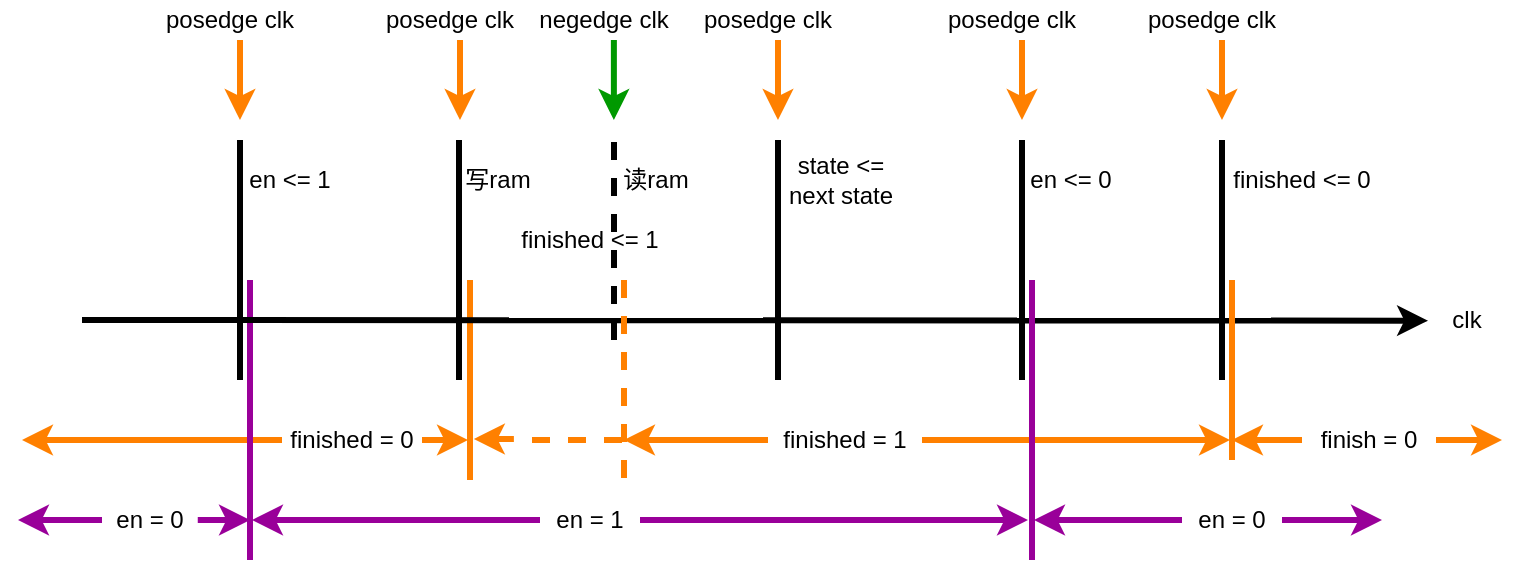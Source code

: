 <mxfile version="13.6.5">
    <diagram id="tI33gR0Z1ddrrDvdseix" name="第 1 页">
        <mxGraphModel dx="515" dy="430" grid="1" gridSize="10" guides="1" tooltips="1" connect="1" arrows="1" fold="1" page="1" pageScale="1" pageWidth="827" pageHeight="1169" background="#ffffff" math="0" shadow="0">
            <root>
                <mxCell id="0"/>
                <mxCell id="1" parent="0"/>
                <mxCell id="2" value="" style="endArrow=none;html=1;strokeColor=#000000;strokeWidth=3;" parent="1" edge="1">
                    <mxGeometry width="50" height="50" relative="1" as="geometry">
                        <mxPoint x="139" y="210" as="sourcePoint"/>
                        <mxPoint x="139" y="90" as="targetPoint"/>
                    </mxGeometry>
                </mxCell>
                <mxCell id="5" value="&lt;font color=&quot;#000000&quot;&gt;posedge clk&lt;/font&gt;" style="text;html=1;strokeColor=none;fillColor=none;align=center;verticalAlign=middle;whiteSpace=wrap;rounded=0;" parent="1" vertex="1">
                    <mxGeometry x="89" y="20" width="90" height="20" as="geometry"/>
                </mxCell>
                <mxCell id="6" value="&lt;font color=&quot;#000000&quot;&gt;en &amp;lt;= 1&lt;/font&gt;" style="text;html=1;strokeColor=none;fillColor=none;align=center;verticalAlign=middle;whiteSpace=wrap;rounded=0;" parent="1" vertex="1">
                    <mxGeometry x="134" y="100" width="60" height="20" as="geometry"/>
                </mxCell>
                <mxCell id="7" value="" style="endArrow=classic;html=1;strokeWidth=3;strokeColor=#FF8000;" parent="1" edge="1">
                    <mxGeometry width="50" height="50" relative="1" as="geometry">
                        <mxPoint x="139" y="40" as="sourcePoint"/>
                        <mxPoint x="139" y="80" as="targetPoint"/>
                    </mxGeometry>
                </mxCell>
                <mxCell id="9" value="&lt;font color=&quot;#000000&quot;&gt;posedge clk&lt;/font&gt;" style="text;html=1;strokeColor=none;fillColor=none;align=center;verticalAlign=middle;whiteSpace=wrap;rounded=0;" parent="1" vertex="1">
                    <mxGeometry x="199" y="20" width="90" height="20" as="geometry"/>
                </mxCell>
                <mxCell id="10" value="" style="endArrow=classic;html=1;strokeWidth=3;strokeColor=#FF8000;" parent="1" edge="1">
                    <mxGeometry width="50" height="50" relative="1" as="geometry">
                        <mxPoint x="249" y="40" as="sourcePoint"/>
                        <mxPoint x="249" y="80" as="targetPoint"/>
                    </mxGeometry>
                </mxCell>
                <mxCell id="11" value="" style="endArrow=none;html=1;strokeColor=#000000;strokeWidth=3;" parent="1" edge="1">
                    <mxGeometry width="50" height="50" relative="1" as="geometry">
                        <mxPoint x="408" y="210" as="sourcePoint"/>
                        <mxPoint x="408" y="90" as="targetPoint"/>
                    </mxGeometry>
                </mxCell>
                <mxCell id="12" value="&lt;font color=&quot;#000000&quot;&gt;posedge clk&lt;/font&gt;" style="text;html=1;strokeColor=none;fillColor=none;align=center;verticalAlign=middle;whiteSpace=wrap;rounded=0;" parent="1" vertex="1">
                    <mxGeometry x="358" y="20" width="90" height="20" as="geometry"/>
                </mxCell>
                <mxCell id="13" value="" style="endArrow=classic;html=1;strokeWidth=3;strokeColor=#FF8000;" parent="1" edge="1">
                    <mxGeometry width="50" height="50" relative="1" as="geometry">
                        <mxPoint x="408" y="40" as="sourcePoint"/>
                        <mxPoint x="408" y="80" as="targetPoint"/>
                    </mxGeometry>
                </mxCell>
                <mxCell id="14" value="&lt;font color=&quot;#000000&quot;&gt;state &amp;lt;= next state&lt;/font&gt;" style="text;html=1;strokeColor=none;fillColor=none;align=center;verticalAlign=middle;whiteSpace=wrap;rounded=0;" parent="1" vertex="1">
                    <mxGeometry x="410" y="100" width="59" height="20" as="geometry"/>
                </mxCell>
                <mxCell id="15" value="&lt;font color=&quot;#000000&quot;&gt;en &amp;lt;= 0&lt;/font&gt;" style="text;html=1;strokeColor=none;fillColor=none;align=center;verticalAlign=middle;whiteSpace=wrap;rounded=0;" parent="1" vertex="1">
                    <mxGeometry x="524" y="100" width="61" height="20" as="geometry"/>
                </mxCell>
                <mxCell id="16" value="&lt;font style=&quot;font-size: 12px&quot; color=&quot;#000000&quot;&gt;finished = 0&lt;/font&gt;" style="text;html=1;strokeColor=none;fillColor=none;align=center;verticalAlign=middle;whiteSpace=wrap;rounded=0;" parent="1" vertex="1">
                    <mxGeometry x="160" y="225" width="70" height="30" as="geometry"/>
                </mxCell>
                <mxCell id="17" value="&lt;font color=&quot;#000000&quot;&gt;finished &amp;lt;= 1&lt;/font&gt;" style="text;html=1;strokeColor=none;fillColor=none;align=center;verticalAlign=middle;whiteSpace=wrap;rounded=0;" parent="1" vertex="1">
                    <mxGeometry x="275.94" y="130" width="76.12" height="20" as="geometry"/>
                </mxCell>
                <mxCell id="18" value="" style="endArrow=classic;html=1;strokeColor=#FF8000;strokeWidth=3;exitX=0;exitY=0.5;exitDx=0;exitDy=0;" parent="1" source="16" edge="1">
                    <mxGeometry width="50" height="50" relative="1" as="geometry">
                        <mxPoint x="130" y="235" as="sourcePoint"/>
                        <mxPoint x="30" y="240" as="targetPoint"/>
                    </mxGeometry>
                </mxCell>
                <mxCell id="19" value="" style="endArrow=classic;html=1;strokeColor=#FF8000;strokeWidth=3;exitX=1;exitY=0.5;exitDx=0;exitDy=0;" parent="1" source="16" edge="1">
                    <mxGeometry width="50" height="50" relative="1" as="geometry">
                        <mxPoint x="170" y="235" as="sourcePoint"/>
                        <mxPoint x="253" y="240" as="targetPoint"/>
                        <Array as="points"/>
                    </mxGeometry>
                </mxCell>
                <mxCell id="20" value="&lt;font style=&quot;font-size: 12px&quot; color=&quot;#000000&quot;&gt;finished = 1&lt;/font&gt;" style="text;html=1;strokeColor=none;fillColor=none;align=center;verticalAlign=middle;whiteSpace=wrap;rounded=0;" parent="1" vertex="1">
                    <mxGeometry x="403" y="225" width="77" height="30" as="geometry"/>
                </mxCell>
                <mxCell id="21" value="" style="endArrow=classic;html=1;strokeColor=#FF8000;strokeWidth=3;exitX=0;exitY=0.5;exitDx=0;exitDy=0;" parent="1" source="20" edge="1">
                    <mxGeometry width="50" height="50" relative="1" as="geometry">
                        <mxPoint x="380" y="240" as="sourcePoint"/>
                        <mxPoint x="331" y="240" as="targetPoint"/>
                    </mxGeometry>
                </mxCell>
                <mxCell id="22" value="" style="endArrow=classic;html=1;strokeColor=#FF8000;strokeWidth=3;exitX=1;exitY=0.5;exitDx=0;exitDy=0;" parent="1" source="20" edge="1">
                    <mxGeometry width="50" height="50" relative="1" as="geometry">
                        <mxPoint x="501" y="235" as="sourcePoint"/>
                        <mxPoint x="634" y="240" as="targetPoint"/>
                    </mxGeometry>
                </mxCell>
                <mxCell id="23" value="" style="endArrow=none;html=1;strokeColor=#FF8000;strokeWidth=3;" parent="1" edge="1">
                    <mxGeometry width="50" height="50" relative="1" as="geometry">
                        <mxPoint x="254" y="260" as="sourcePoint"/>
                        <mxPoint x="254" y="160" as="targetPoint"/>
                    </mxGeometry>
                </mxCell>
                <mxCell id="26" value="&lt;font style=&quot;font-size: 12px&quot; color=&quot;#000000&quot;&gt;en = 0&lt;/font&gt;" style="text;html=1;strokeColor=none;fillColor=none;align=center;verticalAlign=middle;whiteSpace=wrap;rounded=0;" parent="1" vertex="1">
                    <mxGeometry x="70" y="265" width="47.88" height="30" as="geometry"/>
                </mxCell>
                <mxCell id="27" value="" style="endArrow=classic;html=1;strokeWidth=3;exitX=0;exitY=0.5;exitDx=0;exitDy=0;strokeColor=#990099;" parent="1" source="26" edge="1">
                    <mxGeometry width="50" height="50" relative="1" as="geometry">
                        <mxPoint x="87.88" y="284.5" as="sourcePoint"/>
                        <mxPoint x="28" y="280" as="targetPoint"/>
                    </mxGeometry>
                </mxCell>
                <mxCell id="28" value="" style="endArrow=classic;html=1;strokeWidth=3;exitX=1;exitY=0.5;exitDx=0;exitDy=0;strokeColor=#990099;" parent="1" source="26" edge="1">
                    <mxGeometry width="50" height="50" relative="1" as="geometry">
                        <mxPoint x="109" y="285" as="sourcePoint"/>
                        <mxPoint x="144" y="280" as="targetPoint"/>
                        <Array as="points"/>
                    </mxGeometry>
                </mxCell>
                <mxCell id="29" value="&lt;font style=&quot;font-size: 12px&quot; color=&quot;#000000&quot;&gt;finish = 0&lt;/font&gt;" style="text;html=1;strokeColor=none;fillColor=none;align=center;verticalAlign=middle;whiteSpace=wrap;rounded=0;" parent="1" vertex="1">
                    <mxGeometry x="670" y="225" width="67" height="30" as="geometry"/>
                </mxCell>
                <mxCell id="30" value="" style="endArrow=classic;html=1;strokeColor=#FF8000;strokeWidth=3;exitX=0;exitY=0.5;exitDx=0;exitDy=0;" parent="1" source="29" edge="1">
                    <mxGeometry width="50" height="50" relative="1" as="geometry">
                        <mxPoint x="660" y="235" as="sourcePoint"/>
                        <mxPoint x="635" y="240" as="targetPoint"/>
                    </mxGeometry>
                </mxCell>
                <mxCell id="31" value="" style="endArrow=classic;html=1;strokeColor=#FF8000;strokeWidth=3;exitX=1;exitY=0.5;exitDx=0;exitDy=0;" parent="1" source="29" edge="1">
                    <mxGeometry width="50" height="50" relative="1" as="geometry">
                        <mxPoint x="703" y="235" as="sourcePoint"/>
                        <mxPoint x="770" y="240" as="targetPoint"/>
                        <Array as="points"/>
                    </mxGeometry>
                </mxCell>
                <mxCell id="32" value="" style="endArrow=none;html=1;strokeWidth=3;strokeColor=#990099;" parent="1" edge="1">
                    <mxGeometry width="50" height="50" relative="1" as="geometry">
                        <mxPoint x="144" y="300" as="sourcePoint"/>
                        <mxPoint x="144" y="160" as="targetPoint"/>
                    </mxGeometry>
                </mxCell>
                <mxCell id="33" value="&lt;font style=&quot;font-size: 12px&quot; color=&quot;#000000&quot;&gt;en = 1&lt;/font&gt;" style="text;html=1;strokeColor=none;fillColor=none;align=center;verticalAlign=middle;whiteSpace=wrap;rounded=0;" parent="1" vertex="1">
                    <mxGeometry x="289" y="265" width="50" height="30" as="geometry"/>
                </mxCell>
                <mxCell id="34" value="" style="endArrow=classic;html=1;strokeWidth=3;exitX=0;exitY=0.5;exitDx=0;exitDy=0;strokeColor=#990099;" parent="1" source="33" edge="1">
                    <mxGeometry width="50" height="50" relative="1" as="geometry">
                        <mxPoint x="305" y="285" as="sourcePoint"/>
                        <mxPoint x="145" y="280" as="targetPoint"/>
                    </mxGeometry>
                </mxCell>
                <mxCell id="35" value="" style="endArrow=classic;html=1;strokeWidth=3;strokeColor=#990099;exitX=1;exitY=0.5;exitDx=0;exitDy=0;" parent="1" source="33" edge="1">
                    <mxGeometry width="50" height="50" relative="1" as="geometry">
                        <mxPoint x="370" y="280" as="sourcePoint"/>
                        <mxPoint x="533" y="280" as="targetPoint"/>
                        <Array as="points"/>
                    </mxGeometry>
                </mxCell>
                <mxCell id="38" value="&lt;font color=&quot;#000000&quot;&gt;写ram&lt;/font&gt;" style="text;html=1;strokeColor=none;fillColor=none;align=center;verticalAlign=middle;whiteSpace=wrap;rounded=0;" parent="1" vertex="1">
                    <mxGeometry x="241" y="90" width="54.25" height="40" as="geometry"/>
                </mxCell>
                <mxCell id="39" value="" style="endArrow=classic;html=1;strokeWidth=3;strokeColor=#000000;entryX=-0.133;entryY=0.517;entryDx=0;entryDy=0;entryPerimeter=0;" parent="1" target="40" edge="1">
                    <mxGeometry width="50" height="50" relative="1" as="geometry">
                        <mxPoint x="60" y="180" as="sourcePoint"/>
                        <mxPoint x="560" y="180" as="targetPoint"/>
                    </mxGeometry>
                </mxCell>
                <mxCell id="40" value="&lt;font color=&quot;#000000&quot;&gt;clk&lt;/font&gt;" style="text;html=1;align=center;verticalAlign=middle;resizable=0;points=[];autosize=1;" parent="1" vertex="1">
                    <mxGeometry x="737" y="170" width="30" height="20" as="geometry"/>
                </mxCell>
                <mxCell id="47" value="" style="endArrow=none;html=1;strokeColor=#000000;strokeWidth=3;" parent="1" edge="1">
                    <mxGeometry width="50" height="50" relative="1" as="geometry">
                        <mxPoint x="530" y="210" as="sourcePoint"/>
                        <mxPoint x="530" y="90" as="targetPoint"/>
                    </mxGeometry>
                </mxCell>
                <mxCell id="48" value="&lt;font color=&quot;#000000&quot;&gt;posedge clk&lt;/font&gt;" style="text;html=1;strokeColor=none;fillColor=none;align=center;verticalAlign=middle;whiteSpace=wrap;rounded=0;" parent="1" vertex="1">
                    <mxGeometry x="480" y="20" width="90" height="20" as="geometry"/>
                </mxCell>
                <mxCell id="49" value="" style="endArrow=classic;html=1;strokeWidth=3;strokeColor=#FF8000;" parent="1" edge="1">
                    <mxGeometry width="50" height="50" relative="1" as="geometry">
                        <mxPoint x="530" y="40" as="sourcePoint"/>
                        <mxPoint x="530" y="80" as="targetPoint"/>
                    </mxGeometry>
                </mxCell>
                <mxCell id="52" value="" style="endArrow=none;html=1;strokeWidth=3;strokeColor=#990099;" parent="1" edge="1">
                    <mxGeometry width="50" height="50" relative="1" as="geometry">
                        <mxPoint x="535" y="300" as="sourcePoint"/>
                        <mxPoint x="535" y="160" as="targetPoint"/>
                    </mxGeometry>
                </mxCell>
                <mxCell id="56" value="&lt;font color=&quot;#000000&quot;&gt;finished &amp;lt;= 0&lt;/font&gt;" style="text;html=1;strokeColor=none;fillColor=none;align=center;verticalAlign=middle;whiteSpace=wrap;rounded=0;" parent="1" vertex="1">
                    <mxGeometry x="630" y="100" width="80" height="20" as="geometry"/>
                </mxCell>
                <mxCell id="57" value="" style="endArrow=none;html=1;strokeColor=#000000;strokeWidth=3;" parent="1" edge="1">
                    <mxGeometry width="50" height="50" relative="1" as="geometry">
                        <mxPoint x="630" y="210" as="sourcePoint"/>
                        <mxPoint x="630" y="90" as="targetPoint"/>
                    </mxGeometry>
                </mxCell>
                <mxCell id="58" value="&lt;font color=&quot;#000000&quot;&gt;posedge clk&lt;/font&gt;" style="text;html=1;strokeColor=none;fillColor=none;align=center;verticalAlign=middle;whiteSpace=wrap;rounded=0;" parent="1" vertex="1">
                    <mxGeometry x="580" y="20" width="90" height="20" as="geometry"/>
                </mxCell>
                <mxCell id="59" value="" style="endArrow=classic;html=1;strokeWidth=3;strokeColor=#FF8000;" parent="1" edge="1">
                    <mxGeometry width="50" height="50" relative="1" as="geometry">
                        <mxPoint x="630" y="40" as="sourcePoint"/>
                        <mxPoint x="630" y="80" as="targetPoint"/>
                    </mxGeometry>
                </mxCell>
                <mxCell id="60" value="" style="endArrow=none;html=1;strokeColor=#FF8000;strokeWidth=3;" parent="1" edge="1">
                    <mxGeometry width="50" height="50" relative="1" as="geometry">
                        <mxPoint x="635" y="250" as="sourcePoint"/>
                        <mxPoint x="635" y="160" as="targetPoint"/>
                    </mxGeometry>
                </mxCell>
                <mxCell id="61" value="&lt;font style=&quot;font-size: 12px&quot; color=&quot;#000000&quot;&gt;en = 0&lt;/font&gt;" style="text;html=1;strokeColor=none;fillColor=none;align=center;verticalAlign=middle;whiteSpace=wrap;rounded=0;" parent="1" vertex="1">
                    <mxGeometry x="610" y="265" width="50" height="30" as="geometry"/>
                </mxCell>
                <mxCell id="62" value="" style="endArrow=classic;html=1;strokeWidth=3;exitX=0;exitY=0.5;exitDx=0;exitDy=0;strokeColor=#990099;" parent="1" source="61" edge="1">
                    <mxGeometry width="50" height="50" relative="1" as="geometry">
                        <mxPoint x="570" y="285" as="sourcePoint"/>
                        <mxPoint x="536" y="280" as="targetPoint"/>
                    </mxGeometry>
                </mxCell>
                <mxCell id="63" value="" style="endArrow=classic;html=1;strokeWidth=3;exitX=1;exitY=0.5;exitDx=0;exitDy=0;strokeColor=#990099;" parent="1" source="61" edge="1">
                    <mxGeometry width="50" height="50" relative="1" as="geometry">
                        <mxPoint x="590" y="285" as="sourcePoint"/>
                        <mxPoint x="710" y="280" as="targetPoint"/>
                        <Array as="points"/>
                    </mxGeometry>
                </mxCell>
                <mxCell id="73" value="&lt;font color=&quot;#000000&quot;&gt;negedge clk&lt;/font&gt;" style="text;html=1;strokeColor=none;fillColor=none;align=center;verticalAlign=middle;whiteSpace=wrap;rounded=0;" vertex="1" parent="1">
                    <mxGeometry x="275.94" y="20" width="90" height="20" as="geometry"/>
                </mxCell>
                <mxCell id="74" value="" style="endArrow=classic;html=1;strokeWidth=3;strokeColor=#009900;" edge="1" parent="1">
                    <mxGeometry width="50" height="50" relative="1" as="geometry">
                        <mxPoint x="325.94" y="40" as="sourcePoint"/>
                        <mxPoint x="325.94" y="80" as="targetPoint"/>
                    </mxGeometry>
                </mxCell>
                <mxCell id="75" value="&lt;font color=&quot;#000000&quot;&gt;读ram&lt;/font&gt;" style="text;html=1;strokeColor=none;fillColor=none;align=center;verticalAlign=middle;whiteSpace=wrap;rounded=0;" vertex="1" parent="1">
                    <mxGeometry x="320" y="90" width="54.25" height="40" as="geometry"/>
                </mxCell>
                <mxCell id="76" value="" style="endArrow=none;dashed=1;html=1;strokeWidth=3;strokeColor=#000000;" edge="1" parent="1">
                    <mxGeometry width="50" height="50" relative="1" as="geometry">
                        <mxPoint x="326" y="91" as="sourcePoint"/>
                        <mxPoint x="326" y="190" as="targetPoint"/>
                        <Array as="points"/>
                    </mxGeometry>
                </mxCell>
                <mxCell id="79" value="" style="endArrow=none;dashed=1;html=1;strokeColor=#FF8000;strokeWidth=3;" edge="1" parent="1">
                    <mxGeometry width="50" height="50" relative="1" as="geometry">
                        <mxPoint x="285" y="240" as="sourcePoint"/>
                        <mxPoint x="330" y="240" as="targetPoint"/>
                    </mxGeometry>
                </mxCell>
                <mxCell id="80" value="" style="endArrow=classic;html=1;strokeColor=#FF8000;strokeWidth=3;" edge="1" parent="1">
                    <mxGeometry width="50" height="50" relative="1" as="geometry">
                        <mxPoint x="275.94" y="239.5" as="sourcePoint"/>
                        <mxPoint x="255.94" y="239.5" as="targetPoint"/>
                    </mxGeometry>
                </mxCell>
                <mxCell id="81" value="" style="endArrow=none;dashed=1;html=1;strokeWidth=3;strokeColor=#FF8000;" edge="1" parent="1">
                    <mxGeometry width="50" height="50" relative="1" as="geometry">
                        <mxPoint x="331" y="160" as="sourcePoint"/>
                        <mxPoint x="331" y="259" as="targetPoint"/>
                        <Array as="points"/>
                    </mxGeometry>
                </mxCell>
                <mxCell id="83" value="" style="endArrow=none;html=1;strokeColor=#000000;strokeWidth=3;" edge="1" parent="1">
                    <mxGeometry width="50" height="50" relative="1" as="geometry">
                        <mxPoint x="248.5" y="210" as="sourcePoint"/>
                        <mxPoint x="248.5" y="90" as="targetPoint"/>
                    </mxGeometry>
                </mxCell>
            </root>
        </mxGraphModel>
    </diagram>
</mxfile>